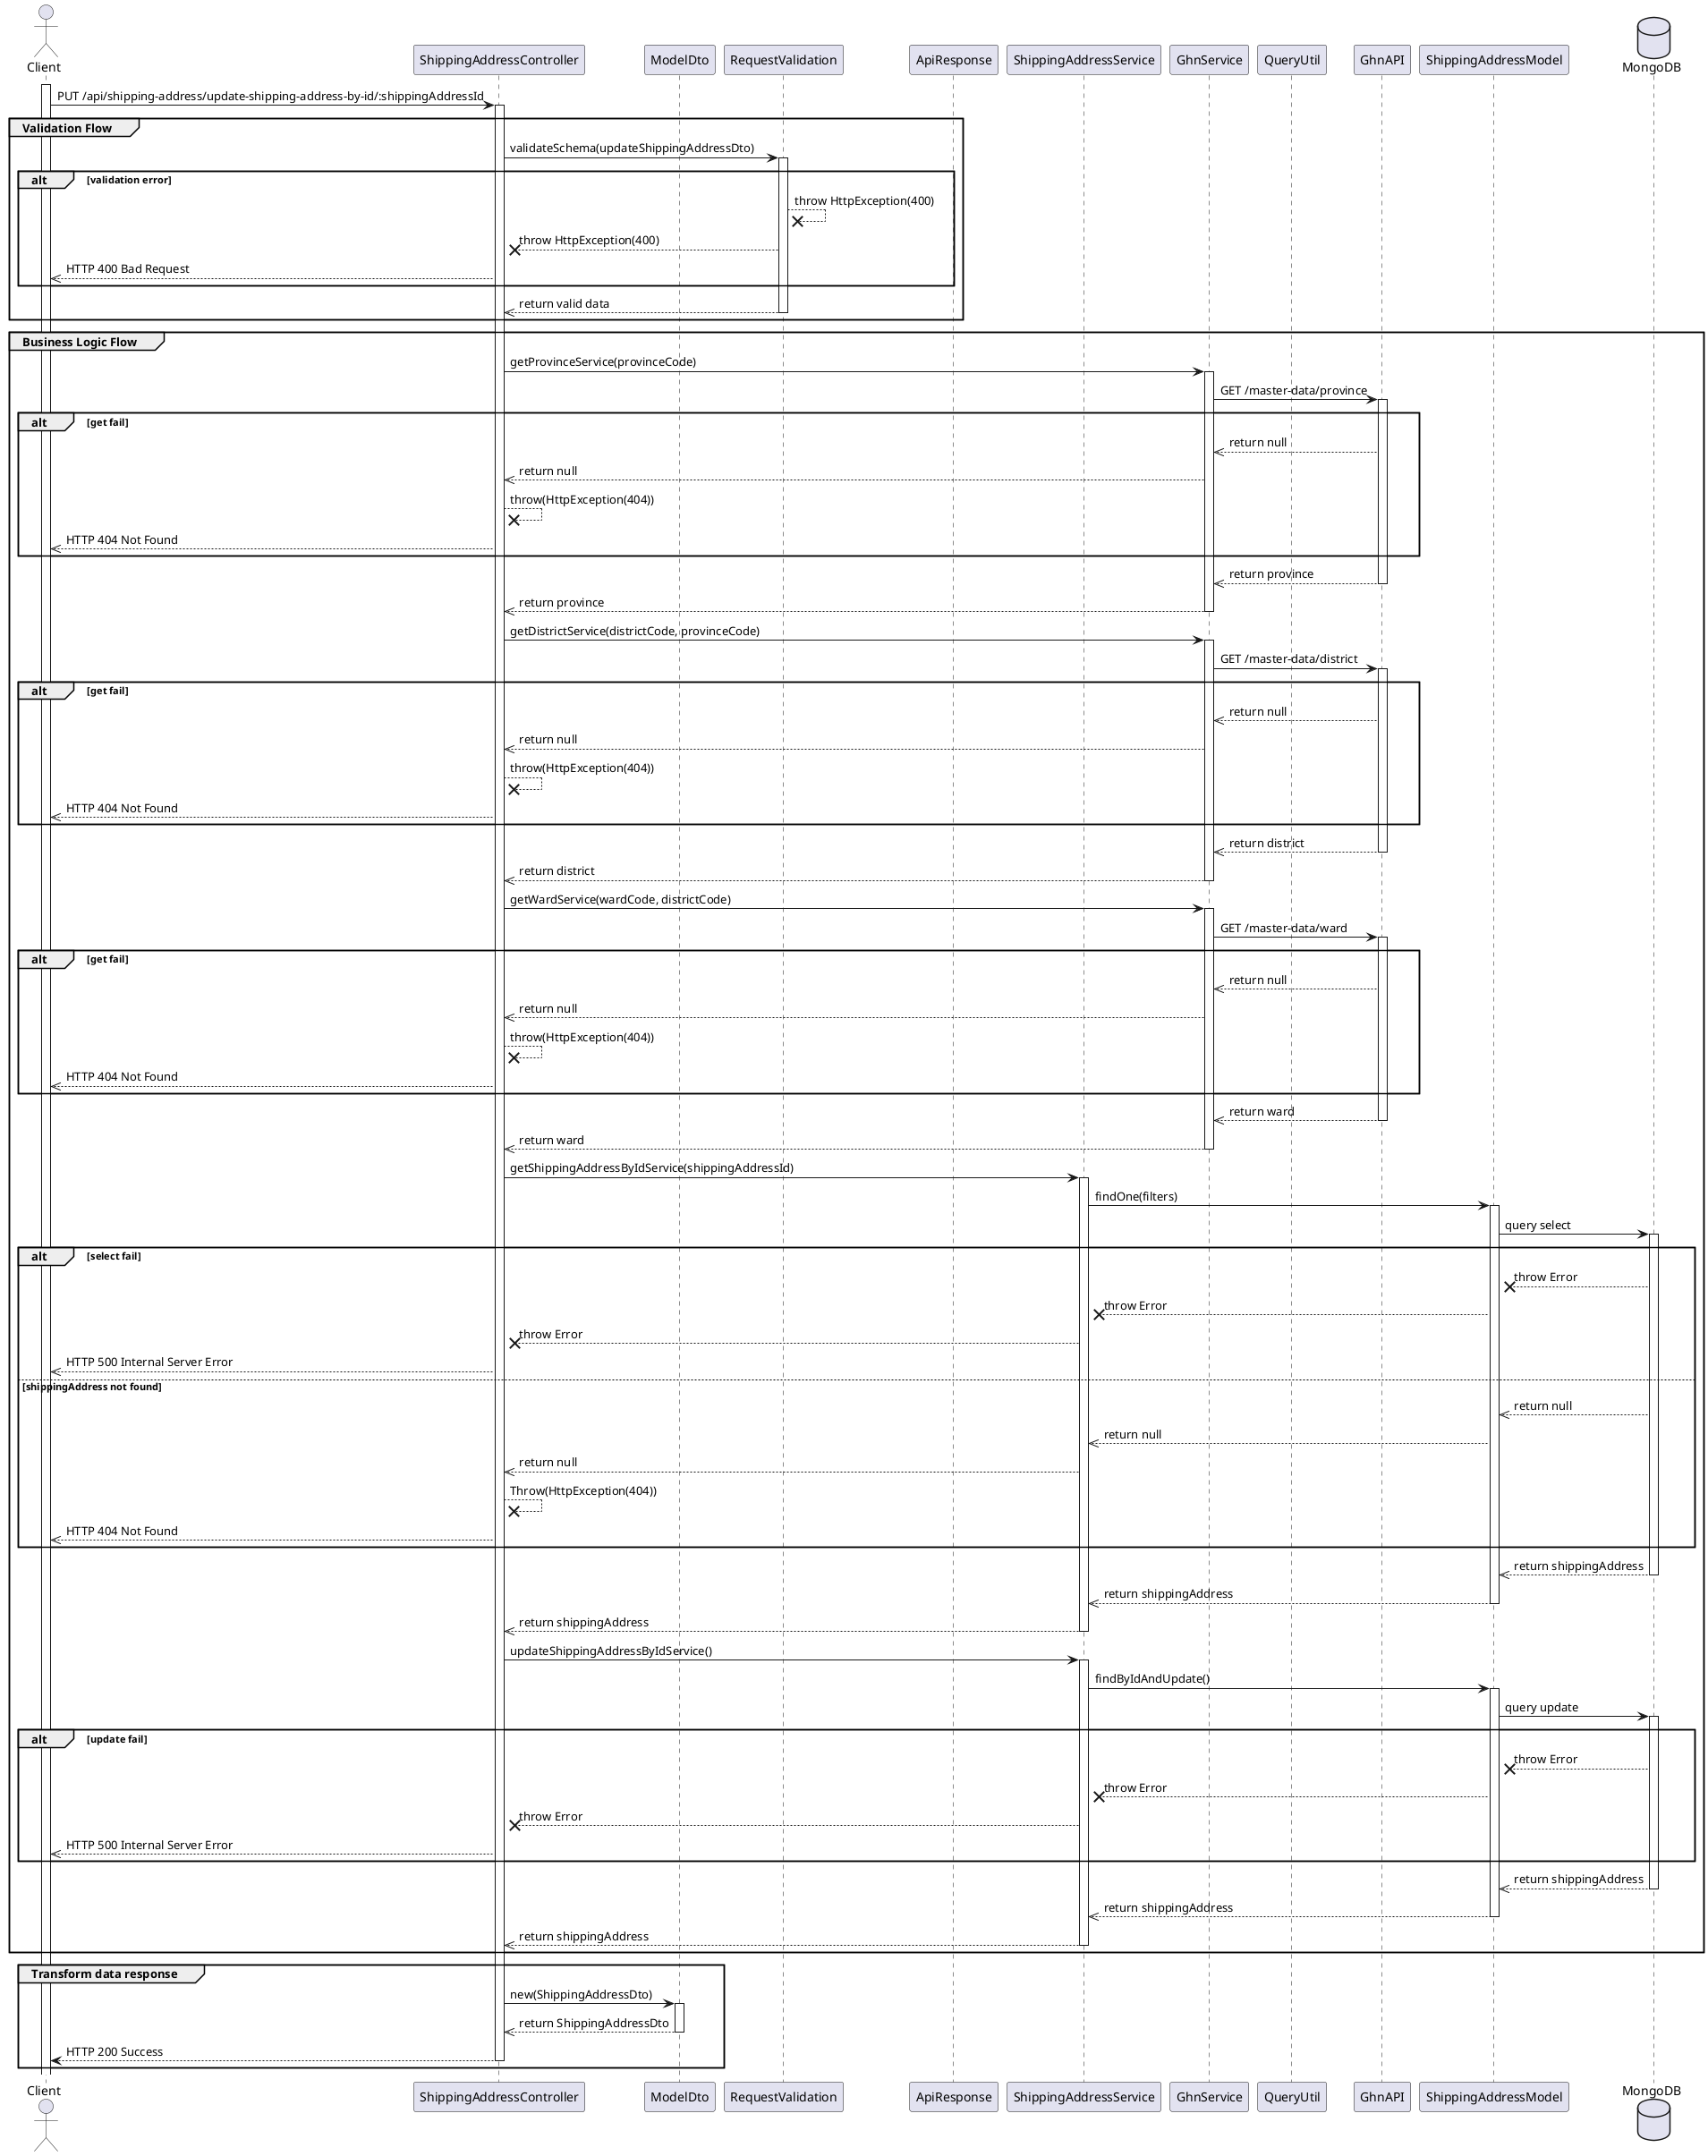 @startuml Update Shipping Address

actor Client

participant ShippingAddressController
participant ModelDto
participant RequestValidation
participant ApiResponse
participant ShippingAddressService
participant GhnService
participant QueryUtil
participant GhnAPI
participant ShippingAddressModel

database MongoDB

' Step 1
    activate Client
    Client -> ShippingAddressController: PUT /api/shipping-address/update-shipping-address-by-id/:shippingAddressId
    activate ShippingAddressController


' Step 4
group Validation Flow
    ShippingAddressController -> RequestValidation: validateSchema(updateShippingAddressDto)
    activate RequestValidation
    alt validation error
        RequestValidation --x RequestValidation: throw HttpException(400)
        RequestValidation --x ShippingAddressController: throw HttpException(400)
        ShippingAddressController -->> Client: HTTP 400 Bad Request
    end
    RequestValidation -->> ShippingAddressController: return valid data
    deactivate RequestValidation
end



' Step 5
group Business Logic Flow
    ShippingAddressController -> GhnService: getProvinceService(provinceCode)
    activate GhnService
    GhnService -> GhnAPI: GET /master-data/province
    activate GhnAPI

    alt get fail
        GhnAPI -->> GhnService: return null
        GhnService -->> ShippingAddressController: return null
        ShippingAddressController --x ShippingAddressController: throw(HttpException(404))
        ShippingAddressController -->> Client: HTTP 404 Not Found
    end

    GhnAPI -->> GhnService: return province
    deactivate GhnAPI
    GhnService -->> ShippingAddressController: return province   
    deactivate GhnService
    ShippingAddressController -> GhnService: getDistrictService(districtCode, provinceCode)
    activate GhnService
    GhnService -> GhnAPI: GET /master-data/district
    activate GhnAPI

    alt get fail
        GhnAPI -->> GhnService: return null
        GhnService -->> ShippingAddressController: return null
        ShippingAddressController --x ShippingAddressController: throw(HttpException(404))
        ShippingAddressController -->> Client: HTTP 404 Not Found
    end

    GhnAPI -->> GhnService: return district
    deactivate GhnAPI
    GhnService -->> ShippingAddressController: return district
    deactivate GhnService
    ShippingAddressController -> GhnService: getWardService(wardCode, districtCode)
    activate GhnService
    GhnService -> GhnAPI: GET /master-data/ward
    activate GhnAPI

    alt get fail
        GhnAPI -->> GhnService: return null
        GhnService -->> ShippingAddressController: return null
        ShippingAddressController --x ShippingAddressController: throw(HttpException(404))
        ShippingAddressController -->> Client: HTTP 404 Not Found
    end

    GhnAPI -->> GhnService: return ward
    deactivate GhnAPI
    GhnService -->> ShippingAddressController: return ward
    deactivate GhnService

    ShippingAddressController -> ShippingAddressService: getShippingAddressByIdService(shippingAddressId)
    activate ShippingAddressService
    
    
    ShippingAddressService -> ShippingAddressModel: findOne(filters)
    activate ShippingAddressModel
    ShippingAddressModel -> MongoDB: query select
    activate MongoDB

    alt select fail
        MongoDB --x ShippingAddressModel: throw Error
        ShippingAddressModel --x ShippingAddressService: throw Error
        ShippingAddressService --x ShippingAddressController: throw Error
        ShippingAddressController -->> Client: HTTP 500 Internal Server Error
    else shippingAddress not found
        MongoDB -->> ShippingAddressModel: return null
        ShippingAddressModel -->> ShippingAddressService: return null
        ShippingAddressService -->> ShippingAddressController: return null
        ShippingAddressController --x ShippingAddressController: Throw(HttpException(404))
        ShippingAddressController -->> Client: HTTP 404 Not Found
    end

    MongoDB -->> ShippingAddressModel: return shippingAddress
    deactivate MongoDB
    ShippingAddressModel -->> ShippingAddressService: return shippingAddress
    deactivate ShippingAddressModel
    ShippingAddressService -->> ShippingAddressController: return shippingAddress
    deactivate ShippingAddressService
    ShippingAddressController -> ShippingAddressService: updateShippingAddressByIdService()
    activate ShippingAddressService
    ShippingAddressService -> ShippingAddressModel: findByIdAndUpdate()
    activate ShippingAddressModel
    ShippingAddressModel -> MongoDB: query update
    activate MongoDB

    alt update fail
        MongoDB --x ShippingAddressModel: throw Error
        ShippingAddressModel --x ShippingAddressService: throw Error
        ShippingAddressService --x ShippingAddressController: throw Error
        ShippingAddressController -->> Client: HTTP 500 Internal Server Error
    end

    MongoDB -->> ShippingAddressModel: return shippingAddress
    deactivate MongoDB
    ShippingAddressModel -->> ShippingAddressService: return shippingAddress
    deactivate ShippingAddressModel
    ShippingAddressService -->> ShippingAddressController: return shippingAddress
    deactivate ShippingAddressService



end

group Transform data response
    ShippingAddressController -> ModelDto: new(ShippingAddressDto)
    activate ModelDto
    ModelDto -->> ShippingAddressController: return ShippingAddressDto 
    deactivate ModelDto

ShippingAddressController --> Client: HTTP 200 Success
deactivate ShippingAddressController
end

@enduml
